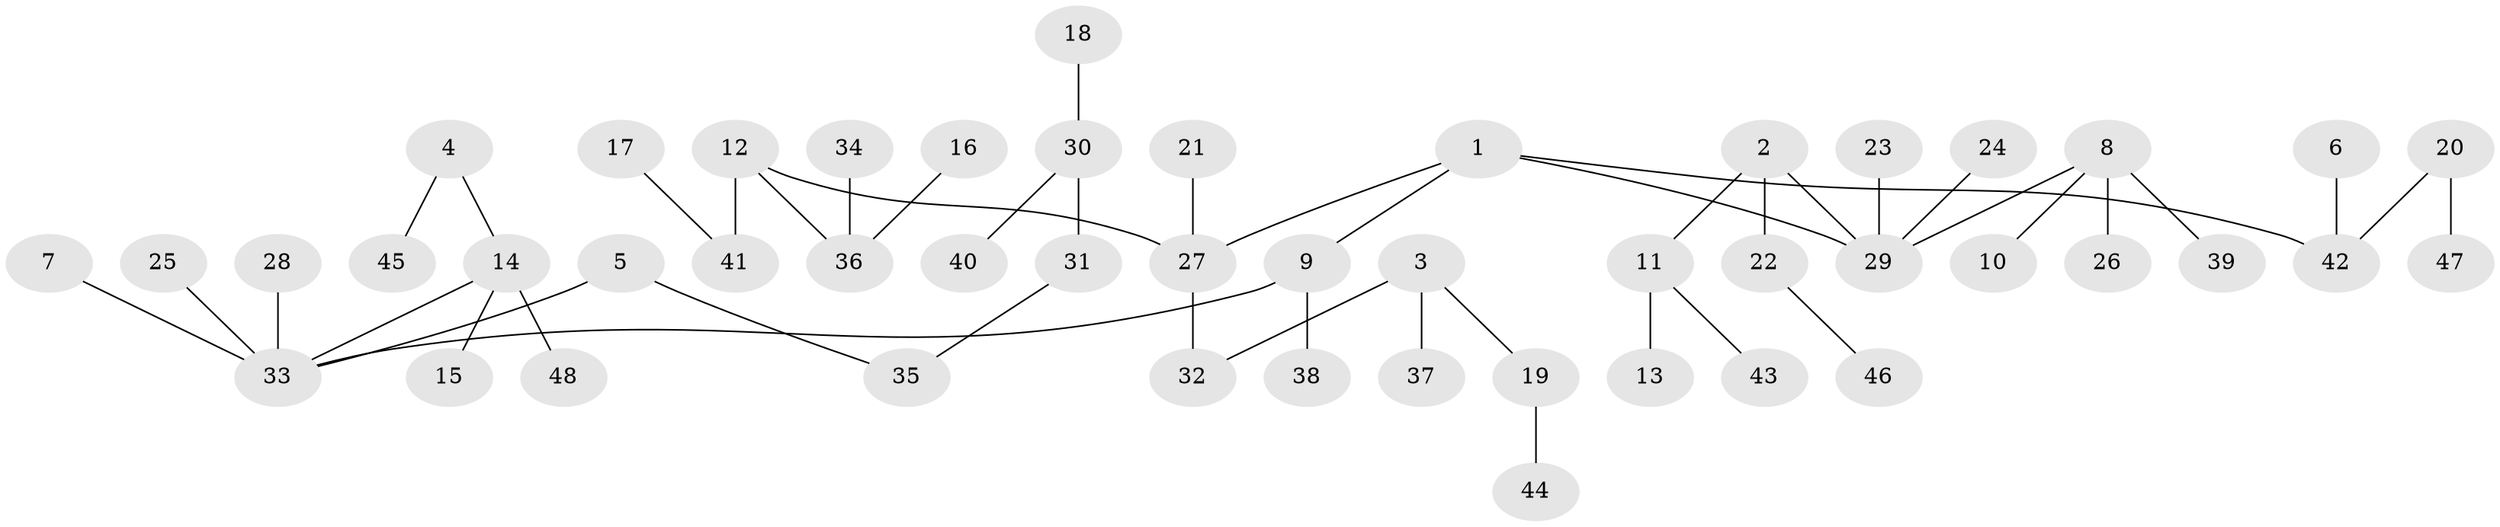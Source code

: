 // original degree distribution, {5: 0.025210084033613446, 3: 0.14285714285714285, 4: 0.07563025210084033, 8: 0.008403361344537815, 6: 0.01680672268907563, 1: 0.5042016806722689, 2: 0.226890756302521}
// Generated by graph-tools (version 1.1) at 2025/37/03/04/25 23:37:24]
// undirected, 48 vertices, 47 edges
graph export_dot {
  node [color=gray90,style=filled];
  1;
  2;
  3;
  4;
  5;
  6;
  7;
  8;
  9;
  10;
  11;
  12;
  13;
  14;
  15;
  16;
  17;
  18;
  19;
  20;
  21;
  22;
  23;
  24;
  25;
  26;
  27;
  28;
  29;
  30;
  31;
  32;
  33;
  34;
  35;
  36;
  37;
  38;
  39;
  40;
  41;
  42;
  43;
  44;
  45;
  46;
  47;
  48;
  1 -- 9 [weight=1.0];
  1 -- 27 [weight=1.0];
  1 -- 29 [weight=1.0];
  1 -- 42 [weight=1.0];
  2 -- 11 [weight=1.0];
  2 -- 22 [weight=1.0];
  2 -- 29 [weight=1.0];
  3 -- 19 [weight=1.0];
  3 -- 32 [weight=1.0];
  3 -- 37 [weight=1.0];
  4 -- 14 [weight=1.0];
  4 -- 45 [weight=1.0];
  5 -- 33 [weight=1.0];
  5 -- 35 [weight=1.0];
  6 -- 42 [weight=1.0];
  7 -- 33 [weight=1.0];
  8 -- 10 [weight=1.0];
  8 -- 26 [weight=1.0];
  8 -- 29 [weight=1.0];
  8 -- 39 [weight=1.0];
  9 -- 33 [weight=1.0];
  9 -- 38 [weight=1.0];
  11 -- 13 [weight=1.0];
  11 -- 43 [weight=1.0];
  12 -- 27 [weight=1.0];
  12 -- 36 [weight=1.0];
  12 -- 41 [weight=1.0];
  14 -- 15 [weight=1.0];
  14 -- 33 [weight=1.0];
  14 -- 48 [weight=1.0];
  16 -- 36 [weight=1.0];
  17 -- 41 [weight=1.0];
  18 -- 30 [weight=1.0];
  19 -- 44 [weight=1.0];
  20 -- 42 [weight=1.0];
  20 -- 47 [weight=1.0];
  21 -- 27 [weight=1.0];
  22 -- 46 [weight=1.0];
  23 -- 29 [weight=1.0];
  24 -- 29 [weight=1.0];
  25 -- 33 [weight=1.0];
  27 -- 32 [weight=1.0];
  28 -- 33 [weight=1.0];
  30 -- 31 [weight=1.0];
  30 -- 40 [weight=1.0];
  31 -- 35 [weight=1.0];
  34 -- 36 [weight=1.0];
}

